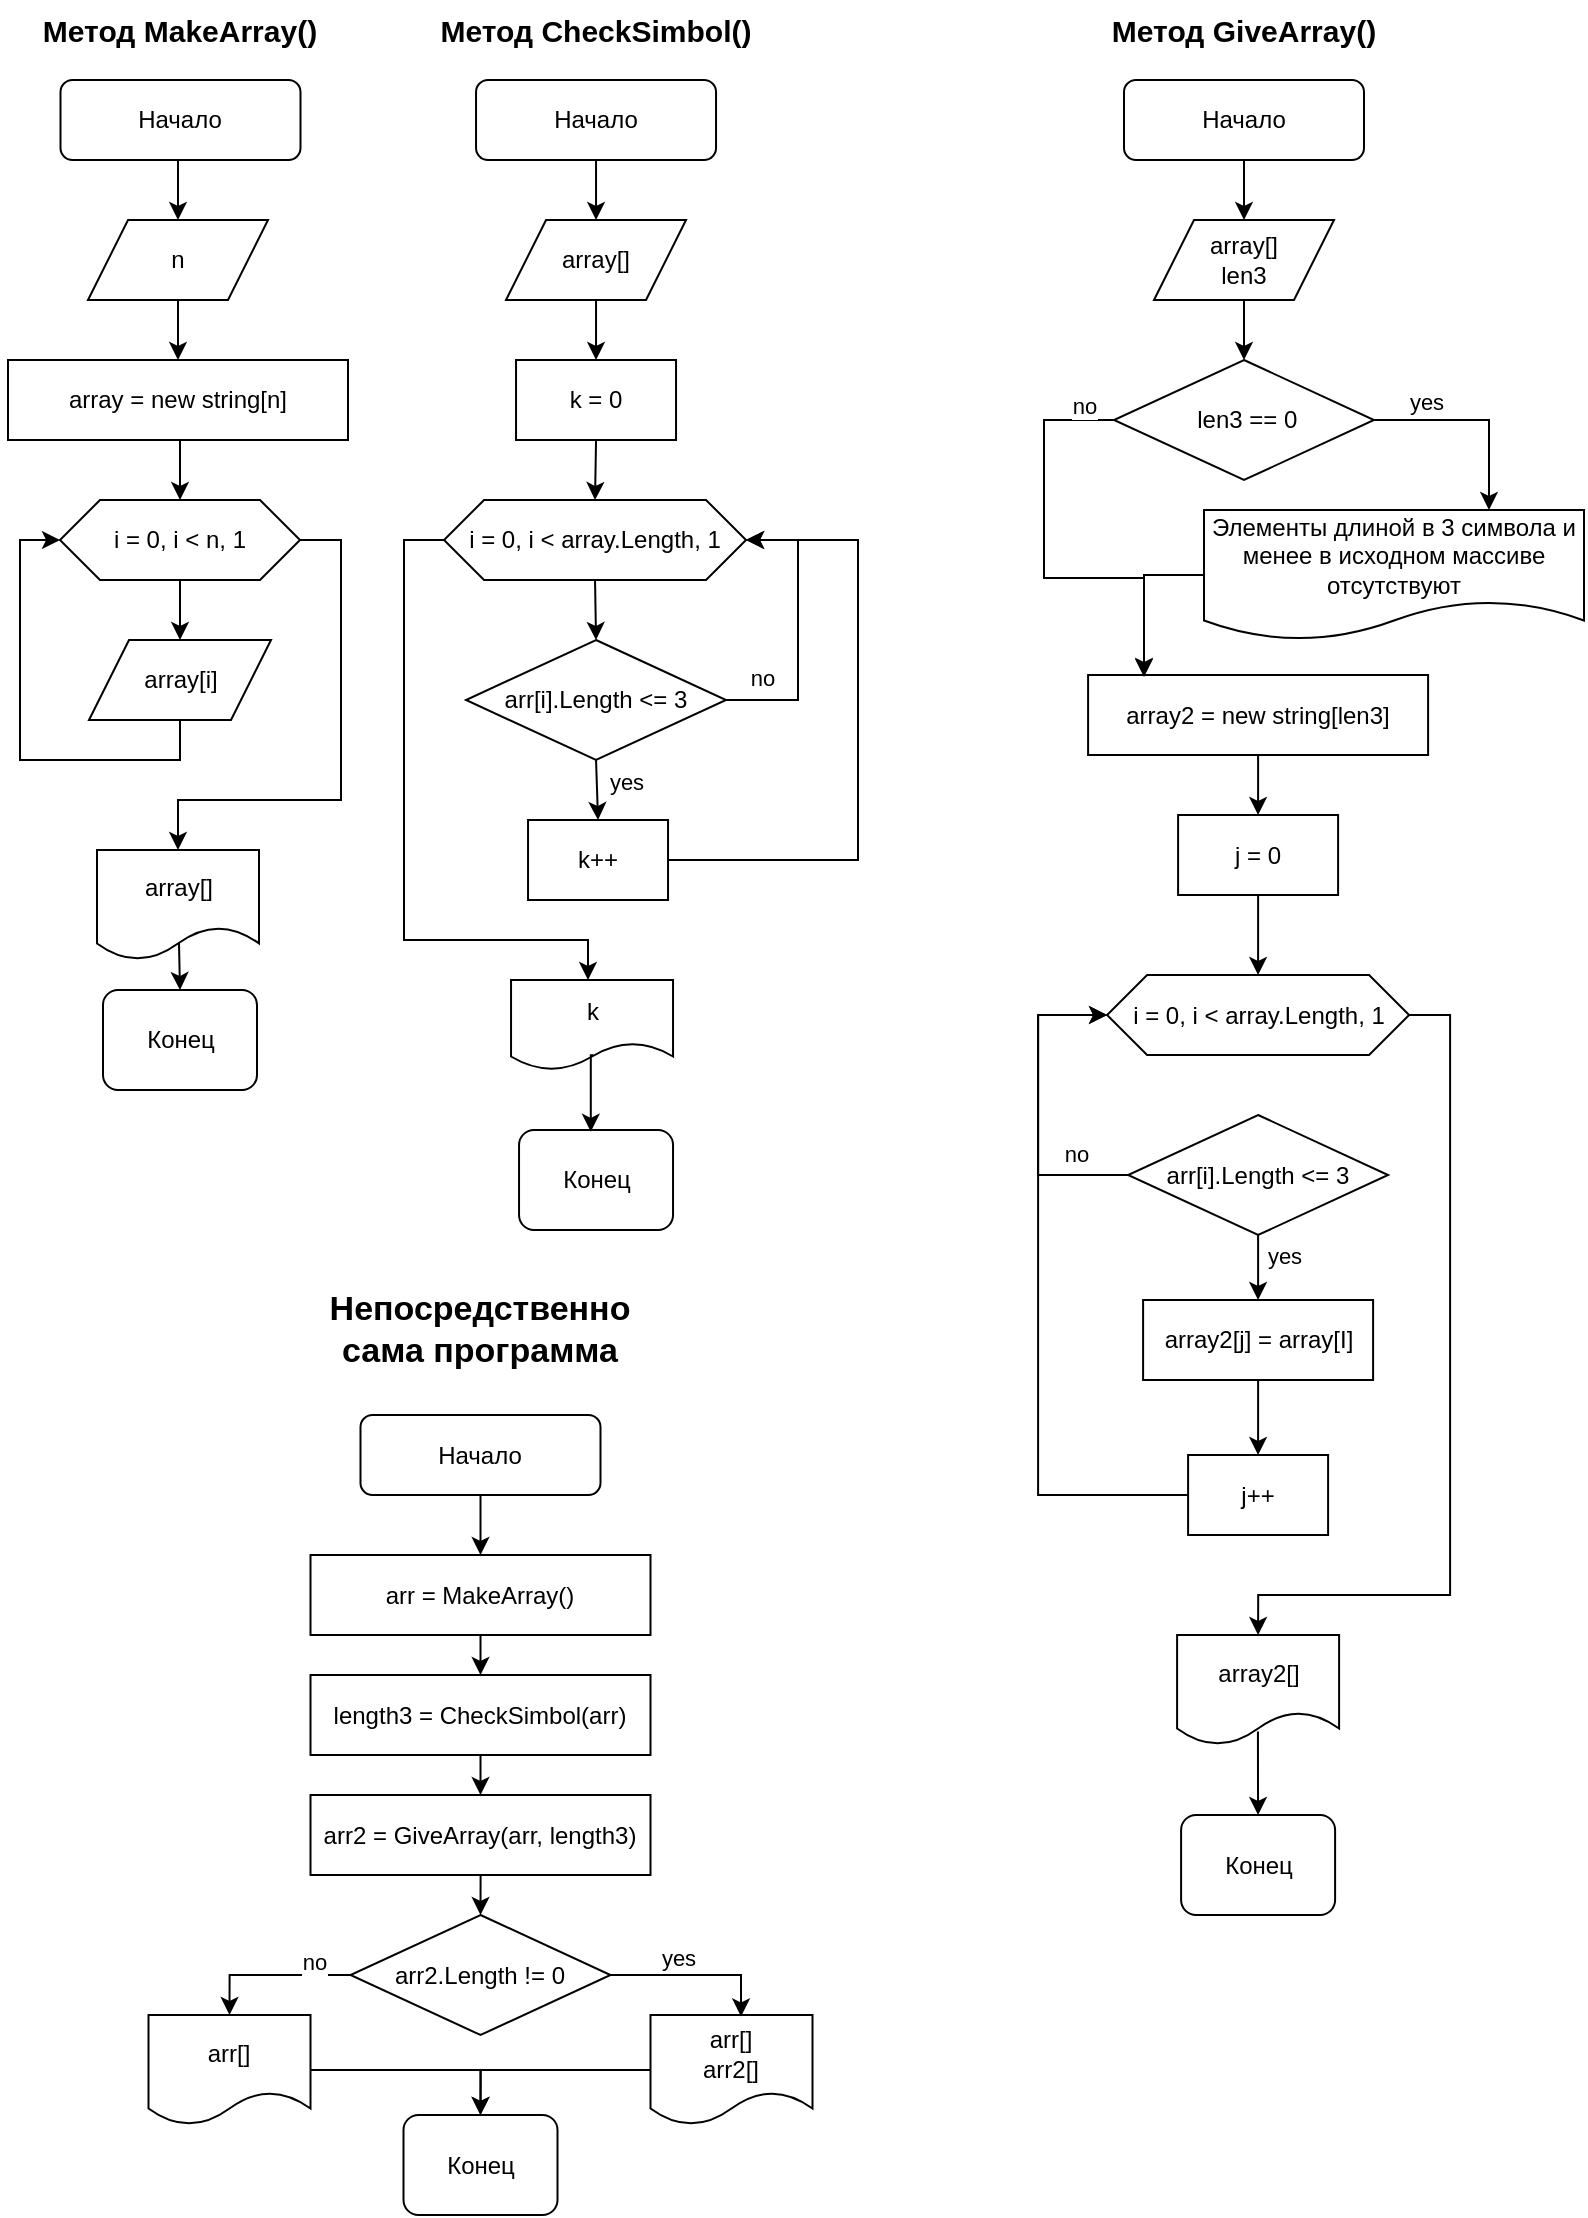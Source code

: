 <mxfile version="22.0.0" type="device">
  <diagram id="C5RBs43oDa-KdzZeNtuy" name="Page-1">
    <mxGraphModel dx="1029" dy="606" grid="1" gridSize="10" guides="1" tooltips="1" connect="1" arrows="1" fold="1" page="1" pageScale="1" pageWidth="827" pageHeight="1169" math="0" shadow="0">
      <root>
        <mxCell id="WIyWlLk6GJQsqaUBKTNV-0" />
        <mxCell id="WIyWlLk6GJQsqaUBKTNV-1" parent="WIyWlLk6GJQsqaUBKTNV-0" />
        <mxCell id="rwwByXTW9cGsVJ3n7Qkp-3" style="edgeStyle=orthogonalEdgeStyle;rounded=0;orthogonalLoop=1;jettySize=auto;html=1;exitX=0.5;exitY=1;exitDx=0;exitDy=0;entryX=0.5;entryY=0;entryDx=0;entryDy=0;" edge="1" parent="WIyWlLk6GJQsqaUBKTNV-1" source="WIyWlLk6GJQsqaUBKTNV-3" target="rwwByXTW9cGsVJ3n7Qkp-0">
          <mxGeometry relative="1" as="geometry" />
        </mxCell>
        <mxCell id="WIyWlLk6GJQsqaUBKTNV-3" value="Начало" style="rounded=1;whiteSpace=wrap;html=1;fontSize=12;glass=0;strokeWidth=1;shadow=0;" parent="WIyWlLk6GJQsqaUBKTNV-1" vertex="1">
          <mxGeometry x="48.25" y="60" width="120" height="40" as="geometry" />
        </mxCell>
        <mxCell id="rwwByXTW9cGsVJ3n7Qkp-57" style="edgeStyle=orthogonalEdgeStyle;rounded=0;orthogonalLoop=1;jettySize=auto;html=1;exitX=0.5;exitY=1;exitDx=0;exitDy=0;entryX=0.5;entryY=0;entryDx=0;entryDy=0;" edge="1" parent="WIyWlLk6GJQsqaUBKTNV-1" source="rwwByXTW9cGsVJ3n7Qkp-0" target="rwwByXTW9cGsVJ3n7Qkp-56">
          <mxGeometry relative="1" as="geometry" />
        </mxCell>
        <mxCell id="rwwByXTW9cGsVJ3n7Qkp-0" value="n" style="shape=parallelogram;perimeter=parallelogramPerimeter;whiteSpace=wrap;html=1;fixedSize=1;" vertex="1" parent="WIyWlLk6GJQsqaUBKTNV-1">
          <mxGeometry x="62" y="130" width="90" height="40" as="geometry" />
        </mxCell>
        <mxCell id="rwwByXTW9cGsVJ3n7Qkp-1" style="edgeStyle=orthogonalEdgeStyle;rounded=0;orthogonalLoop=1;jettySize=auto;html=1;exitX=0.5;exitY=1;exitDx=0;exitDy=0;" edge="1" parent="WIyWlLk6GJQsqaUBKTNV-1" source="rwwByXTW9cGsVJ3n7Qkp-0" target="rwwByXTW9cGsVJ3n7Qkp-0">
          <mxGeometry relative="1" as="geometry" />
        </mxCell>
        <mxCell id="rwwByXTW9cGsVJ3n7Qkp-7" style="edgeStyle=orthogonalEdgeStyle;rounded=0;orthogonalLoop=1;jettySize=auto;html=1;exitX=0.5;exitY=1;exitDx=0;exitDy=0;entryX=0.5;entryY=0;entryDx=0;entryDy=0;" edge="1" parent="WIyWlLk6GJQsqaUBKTNV-1" source="rwwByXTW9cGsVJ3n7Qkp-4" target="rwwByXTW9cGsVJ3n7Qkp-6">
          <mxGeometry relative="1" as="geometry" />
        </mxCell>
        <mxCell id="rwwByXTW9cGsVJ3n7Qkp-35" style="edgeStyle=orthogonalEdgeStyle;rounded=0;orthogonalLoop=1;jettySize=auto;html=1;exitX=1;exitY=0.5;exitDx=0;exitDy=0;entryX=0.5;entryY=0;entryDx=0;entryDy=0;" edge="1" parent="WIyWlLk6GJQsqaUBKTNV-1" source="rwwByXTW9cGsVJ3n7Qkp-4" target="rwwByXTW9cGsVJ3n7Qkp-34">
          <mxGeometry relative="1" as="geometry">
            <Array as="points">
              <mxPoint x="188.5" y="290" />
              <mxPoint x="188.5" y="420" />
              <mxPoint x="107.5" y="420" />
            </Array>
          </mxGeometry>
        </mxCell>
        <mxCell id="rwwByXTW9cGsVJ3n7Qkp-4" value="i = 0, i &amp;lt; n, 1" style="shape=hexagon;perimeter=hexagonPerimeter2;whiteSpace=wrap;html=1;fixedSize=1;" vertex="1" parent="WIyWlLk6GJQsqaUBKTNV-1">
          <mxGeometry x="48" y="270" width="120" height="40" as="geometry" />
        </mxCell>
        <mxCell id="rwwByXTW9cGsVJ3n7Qkp-8" style="edgeStyle=orthogonalEdgeStyle;rounded=0;orthogonalLoop=1;jettySize=auto;html=1;exitX=0.5;exitY=1;exitDx=0;exitDy=0;entryX=0;entryY=0.5;entryDx=0;entryDy=0;" edge="1" parent="WIyWlLk6GJQsqaUBKTNV-1" source="rwwByXTW9cGsVJ3n7Qkp-6" target="rwwByXTW9cGsVJ3n7Qkp-4">
          <mxGeometry relative="1" as="geometry" />
        </mxCell>
        <mxCell id="rwwByXTW9cGsVJ3n7Qkp-6" value="array[i]" style="shape=parallelogram;perimeter=parallelogramPerimeter;whiteSpace=wrap;html=1;fixedSize=1;" vertex="1" parent="WIyWlLk6GJQsqaUBKTNV-1">
          <mxGeometry x="62.5" y="340" width="91" height="40" as="geometry" />
        </mxCell>
        <mxCell id="rwwByXTW9cGsVJ3n7Qkp-48" style="edgeStyle=orthogonalEdgeStyle;rounded=0;orthogonalLoop=1;jettySize=auto;html=1;exitX=0.5;exitY=1;exitDx=0;exitDy=0;entryX=0.5;entryY=0;entryDx=0;entryDy=0;" edge="1" parent="WIyWlLk6GJQsqaUBKTNV-1" source="rwwByXTW9cGsVJ3n7Qkp-9" target="rwwByXTW9cGsVJ3n7Qkp-13">
          <mxGeometry relative="1" as="geometry" />
        </mxCell>
        <mxCell id="rwwByXTW9cGsVJ3n7Qkp-9" value="k = 0" style="rounded=0;whiteSpace=wrap;html=1;" vertex="1" parent="WIyWlLk6GJQsqaUBKTNV-1">
          <mxGeometry x="276.02" y="200" width="80" height="40" as="geometry" />
        </mxCell>
        <mxCell id="rwwByXTW9cGsVJ3n7Qkp-16" style="edgeStyle=orthogonalEdgeStyle;rounded=0;orthogonalLoop=1;jettySize=auto;html=1;exitX=0.5;exitY=1;exitDx=0;exitDy=0;entryX=0.5;entryY=0;entryDx=0;entryDy=0;" edge="1" parent="WIyWlLk6GJQsqaUBKTNV-1" source="rwwByXTW9cGsVJ3n7Qkp-13" target="rwwByXTW9cGsVJ3n7Qkp-15">
          <mxGeometry relative="1" as="geometry" />
        </mxCell>
        <mxCell id="rwwByXTW9cGsVJ3n7Qkp-45" style="edgeStyle=orthogonalEdgeStyle;rounded=0;orthogonalLoop=1;jettySize=auto;html=1;exitX=0;exitY=0.5;exitDx=0;exitDy=0;" edge="1" parent="WIyWlLk6GJQsqaUBKTNV-1" source="rwwByXTW9cGsVJ3n7Qkp-13">
          <mxGeometry relative="1" as="geometry">
            <mxPoint x="312.02" y="510" as="targetPoint" />
            <Array as="points">
              <mxPoint x="220.02" y="290" />
              <mxPoint x="220.02" y="490" />
              <mxPoint x="312.02" y="490" />
              <mxPoint x="312.02" y="510" />
            </Array>
          </mxGeometry>
        </mxCell>
        <mxCell id="rwwByXTW9cGsVJ3n7Qkp-13" value="i = 0, i &amp;lt; array.Length, 1" style="shape=hexagon;perimeter=hexagonPerimeter2;whiteSpace=wrap;html=1;fixedSize=1;" vertex="1" parent="WIyWlLk6GJQsqaUBKTNV-1">
          <mxGeometry x="240.02" y="270" width="151" height="40" as="geometry" />
        </mxCell>
        <mxCell id="rwwByXTW9cGsVJ3n7Qkp-18" style="edgeStyle=orthogonalEdgeStyle;rounded=0;orthogonalLoop=1;jettySize=auto;html=1;exitX=0.5;exitY=1;exitDx=0;exitDy=0;entryX=0.5;entryY=0;entryDx=0;entryDy=0;" edge="1" parent="WIyWlLk6GJQsqaUBKTNV-1" source="rwwByXTW9cGsVJ3n7Qkp-15" target="rwwByXTW9cGsVJ3n7Qkp-17">
          <mxGeometry relative="1" as="geometry" />
        </mxCell>
        <mxCell id="rwwByXTW9cGsVJ3n7Qkp-19" value="yes" style="edgeLabel;html=1;align=center;verticalAlign=middle;resizable=0;points=[];" vertex="1" connectable="0" parent="rwwByXTW9cGsVJ3n7Qkp-18">
          <mxGeometry x="-0.267" relative="1" as="geometry">
            <mxPoint x="14" as="offset" />
          </mxGeometry>
        </mxCell>
        <mxCell id="rwwByXTW9cGsVJ3n7Qkp-22" style="edgeStyle=orthogonalEdgeStyle;rounded=0;orthogonalLoop=1;jettySize=auto;html=1;exitX=1;exitY=0.5;exitDx=0;exitDy=0;entryX=1;entryY=0.5;entryDx=0;entryDy=0;" edge="1" parent="WIyWlLk6GJQsqaUBKTNV-1" source="rwwByXTW9cGsVJ3n7Qkp-15" target="rwwByXTW9cGsVJ3n7Qkp-13">
          <mxGeometry relative="1" as="geometry">
            <Array as="points">
              <mxPoint x="417.02" y="370" />
              <mxPoint x="417.02" y="290" />
            </Array>
          </mxGeometry>
        </mxCell>
        <mxCell id="rwwByXTW9cGsVJ3n7Qkp-23" value="no" style="edgeLabel;html=1;align=center;verticalAlign=middle;resizable=0;points=[];" vertex="1" connectable="0" parent="rwwByXTW9cGsVJ3n7Qkp-22">
          <mxGeometry x="-0.755" y="1" relative="1" as="geometry">
            <mxPoint y="-10" as="offset" />
          </mxGeometry>
        </mxCell>
        <mxCell id="rwwByXTW9cGsVJ3n7Qkp-15" value="arr[i].Length &amp;lt;= 3" style="rhombus;whiteSpace=wrap;html=1;" vertex="1" parent="WIyWlLk6GJQsqaUBKTNV-1">
          <mxGeometry x="251.02" y="340" width="130" height="60" as="geometry" />
        </mxCell>
        <mxCell id="rwwByXTW9cGsVJ3n7Qkp-21" style="edgeStyle=orthogonalEdgeStyle;rounded=0;orthogonalLoop=1;jettySize=auto;html=1;exitX=1;exitY=0.5;exitDx=0;exitDy=0;entryX=1;entryY=0.5;entryDx=0;entryDy=0;" edge="1" parent="WIyWlLk6GJQsqaUBKTNV-1" source="rwwByXTW9cGsVJ3n7Qkp-17" target="rwwByXTW9cGsVJ3n7Qkp-13">
          <mxGeometry relative="1" as="geometry">
            <Array as="points">
              <mxPoint x="447.02" y="450" />
              <mxPoint x="447.02" y="290" />
            </Array>
          </mxGeometry>
        </mxCell>
        <mxCell id="rwwByXTW9cGsVJ3n7Qkp-17" value="k++" style="rounded=0;whiteSpace=wrap;html=1;" vertex="1" parent="WIyWlLk6GJQsqaUBKTNV-1">
          <mxGeometry x="282.02" y="430" width="70" height="40" as="geometry" />
        </mxCell>
        <mxCell id="rwwByXTW9cGsVJ3n7Qkp-32" value="Метод MakeArray()" style="text;html=1;strokeColor=none;fillColor=none;align=center;verticalAlign=middle;whiteSpace=wrap;rounded=0;fontSize=15;fontStyle=1" vertex="1" parent="WIyWlLk6GJQsqaUBKTNV-1">
          <mxGeometry x="18.25" y="20" width="180" height="30" as="geometry" />
        </mxCell>
        <mxCell id="rwwByXTW9cGsVJ3n7Qkp-38" style="edgeStyle=orthogonalEdgeStyle;rounded=0;orthogonalLoop=1;jettySize=auto;html=1;entryX=0.5;entryY=0;entryDx=0;entryDy=0;exitX=0.506;exitY=0.836;exitDx=0;exitDy=0;exitPerimeter=0;" edge="1" parent="WIyWlLk6GJQsqaUBKTNV-1" source="rwwByXTW9cGsVJ3n7Qkp-34" target="rwwByXTW9cGsVJ3n7Qkp-36">
          <mxGeometry relative="1" as="geometry" />
        </mxCell>
        <mxCell id="rwwByXTW9cGsVJ3n7Qkp-34" value="array[]" style="shape=document;whiteSpace=wrap;html=1;boundedLbl=1;" vertex="1" parent="WIyWlLk6GJQsqaUBKTNV-1">
          <mxGeometry x="66.5" y="445" width="81" height="55" as="geometry" />
        </mxCell>
        <mxCell id="rwwByXTW9cGsVJ3n7Qkp-36" value="Конец" style="rounded=1;whiteSpace=wrap;html=1;" vertex="1" parent="WIyWlLk6GJQsqaUBKTNV-1">
          <mxGeometry x="69.5" y="515" width="77" height="50" as="geometry" />
        </mxCell>
        <mxCell id="rwwByXTW9cGsVJ3n7Qkp-39" value="Метод CheckSimbol()" style="text;html=1;strokeColor=none;fillColor=none;align=center;verticalAlign=middle;whiteSpace=wrap;rounded=0;fontSize=15;fontStyle=1" vertex="1" parent="WIyWlLk6GJQsqaUBKTNV-1">
          <mxGeometry x="226.02" y="20" width="180" height="30" as="geometry" />
        </mxCell>
        <mxCell id="rwwByXTW9cGsVJ3n7Qkp-46" style="edgeStyle=orthogonalEdgeStyle;rounded=0;orthogonalLoop=1;jettySize=auto;html=1;exitX=0.5;exitY=1;exitDx=0;exitDy=0;entryX=0.5;entryY=0;entryDx=0;entryDy=0;" edge="1" parent="WIyWlLk6GJQsqaUBKTNV-1" source="rwwByXTW9cGsVJ3n7Qkp-40" target="rwwByXTW9cGsVJ3n7Qkp-41">
          <mxGeometry relative="1" as="geometry" />
        </mxCell>
        <mxCell id="rwwByXTW9cGsVJ3n7Qkp-40" value="Начало" style="rounded=1;whiteSpace=wrap;html=1;fontSize=12;glass=0;strokeWidth=1;shadow=0;" vertex="1" parent="WIyWlLk6GJQsqaUBKTNV-1">
          <mxGeometry x="256.02" y="60" width="120" height="40" as="geometry" />
        </mxCell>
        <mxCell id="rwwByXTW9cGsVJ3n7Qkp-47" style="edgeStyle=orthogonalEdgeStyle;rounded=0;orthogonalLoop=1;jettySize=auto;html=1;exitX=0.5;exitY=1;exitDx=0;exitDy=0;entryX=0.5;entryY=0;entryDx=0;entryDy=0;" edge="1" parent="WIyWlLk6GJQsqaUBKTNV-1" source="rwwByXTW9cGsVJ3n7Qkp-41" target="rwwByXTW9cGsVJ3n7Qkp-9">
          <mxGeometry relative="1" as="geometry" />
        </mxCell>
        <mxCell id="rwwByXTW9cGsVJ3n7Qkp-41" value="array[]" style="shape=parallelogram;perimeter=parallelogramPerimeter;whiteSpace=wrap;html=1;fixedSize=1;" vertex="1" parent="WIyWlLk6GJQsqaUBKTNV-1">
          <mxGeometry x="271.02" y="130" width="90" height="40" as="geometry" />
        </mxCell>
        <mxCell id="rwwByXTW9cGsVJ3n7Qkp-42" value="k" style="shape=document;whiteSpace=wrap;html=1;boundedLbl=1;" vertex="1" parent="WIyWlLk6GJQsqaUBKTNV-1">
          <mxGeometry x="273.52" y="510" width="81" height="45" as="geometry" />
        </mxCell>
        <mxCell id="rwwByXTW9cGsVJ3n7Qkp-49" value="Конец" style="rounded=1;whiteSpace=wrap;html=1;" vertex="1" parent="WIyWlLk6GJQsqaUBKTNV-1">
          <mxGeometry x="277.52" y="585" width="77" height="50" as="geometry" />
        </mxCell>
        <mxCell id="rwwByXTW9cGsVJ3n7Qkp-50" style="edgeStyle=orthogonalEdgeStyle;rounded=0;orthogonalLoop=1;jettySize=auto;html=1;entryX=0.466;entryY=0.018;entryDx=0;entryDy=0;entryPerimeter=0;exitX=0.509;exitY=0.835;exitDx=0;exitDy=0;exitPerimeter=0;" edge="1" parent="WIyWlLk6GJQsqaUBKTNV-1" source="rwwByXTW9cGsVJ3n7Qkp-42" target="rwwByXTW9cGsVJ3n7Qkp-49">
          <mxGeometry relative="1" as="geometry" />
        </mxCell>
        <mxCell id="rwwByXTW9cGsVJ3n7Qkp-51" value="Метод GiveArray()" style="text;html=1;strokeColor=none;fillColor=none;align=center;verticalAlign=middle;whiteSpace=wrap;rounded=0;fontSize=15;fontStyle=1" vertex="1" parent="WIyWlLk6GJQsqaUBKTNV-1">
          <mxGeometry x="550" y="20" width="180" height="30" as="geometry" />
        </mxCell>
        <mxCell id="rwwByXTW9cGsVJ3n7Qkp-59" style="edgeStyle=orthogonalEdgeStyle;rounded=0;orthogonalLoop=1;jettySize=auto;html=1;exitX=0.5;exitY=1;exitDx=0;exitDy=0;entryX=0.5;entryY=0;entryDx=0;entryDy=0;" edge="1" parent="WIyWlLk6GJQsqaUBKTNV-1" source="rwwByXTW9cGsVJ3n7Qkp-52" target="rwwByXTW9cGsVJ3n7Qkp-53">
          <mxGeometry relative="1" as="geometry" />
        </mxCell>
        <mxCell id="rwwByXTW9cGsVJ3n7Qkp-52" value="Начало" style="rounded=1;whiteSpace=wrap;html=1;fontSize=12;glass=0;strokeWidth=1;shadow=0;" vertex="1" parent="WIyWlLk6GJQsqaUBKTNV-1">
          <mxGeometry x="580" y="60" width="120" height="40" as="geometry" />
        </mxCell>
        <mxCell id="rwwByXTW9cGsVJ3n7Qkp-109" style="edgeStyle=orthogonalEdgeStyle;rounded=0;orthogonalLoop=1;jettySize=auto;html=1;exitX=0.5;exitY=1;exitDx=0;exitDy=0;entryX=0.5;entryY=0;entryDx=0;entryDy=0;" edge="1" parent="WIyWlLk6GJQsqaUBKTNV-1" source="rwwByXTW9cGsVJ3n7Qkp-53" target="rwwByXTW9cGsVJ3n7Qkp-108">
          <mxGeometry relative="1" as="geometry" />
        </mxCell>
        <mxCell id="rwwByXTW9cGsVJ3n7Qkp-53" value="array[]&lt;br&gt;len3" style="shape=parallelogram;perimeter=parallelogramPerimeter;whiteSpace=wrap;html=1;fixedSize=1;" vertex="1" parent="WIyWlLk6GJQsqaUBKTNV-1">
          <mxGeometry x="595" y="130" width="90" height="40" as="geometry" />
        </mxCell>
        <mxCell id="rwwByXTW9cGsVJ3n7Qkp-75" style="edgeStyle=orthogonalEdgeStyle;rounded=0;orthogonalLoop=1;jettySize=auto;html=1;exitX=0.5;exitY=1;exitDx=0;exitDy=0;entryX=0.5;entryY=0;entryDx=0;entryDy=0;" edge="1" parent="WIyWlLk6GJQsqaUBKTNV-1" source="rwwByXTW9cGsVJ3n7Qkp-54" target="rwwByXTW9cGsVJ3n7Qkp-62">
          <mxGeometry relative="1" as="geometry" />
        </mxCell>
        <mxCell id="rwwByXTW9cGsVJ3n7Qkp-54" value="j = 0" style="rounded=0;whiteSpace=wrap;html=1;" vertex="1" parent="WIyWlLk6GJQsqaUBKTNV-1">
          <mxGeometry x="607.05" y="427.5" width="80" height="40" as="geometry" />
        </mxCell>
        <mxCell id="rwwByXTW9cGsVJ3n7Qkp-93" style="edgeStyle=orthogonalEdgeStyle;rounded=0;orthogonalLoop=1;jettySize=auto;html=1;exitX=0.5;exitY=1;exitDx=0;exitDy=0;entryX=0.5;entryY=0;entryDx=0;entryDy=0;" edge="1" parent="WIyWlLk6GJQsqaUBKTNV-1" source="rwwByXTW9cGsVJ3n7Qkp-55" target="rwwByXTW9cGsVJ3n7Qkp-54">
          <mxGeometry relative="1" as="geometry" />
        </mxCell>
        <mxCell id="rwwByXTW9cGsVJ3n7Qkp-55" value="array2 = new string[len3]" style="rounded=0;whiteSpace=wrap;html=1;" vertex="1" parent="WIyWlLk6GJQsqaUBKTNV-1">
          <mxGeometry x="562.05" y="357.5" width="170" height="40" as="geometry" />
        </mxCell>
        <mxCell id="rwwByXTW9cGsVJ3n7Qkp-58" style="edgeStyle=orthogonalEdgeStyle;rounded=0;orthogonalLoop=1;jettySize=auto;html=1;exitX=0.5;exitY=1;exitDx=0;exitDy=0;entryX=0.5;entryY=0;entryDx=0;entryDy=0;" edge="1" parent="WIyWlLk6GJQsqaUBKTNV-1" source="rwwByXTW9cGsVJ3n7Qkp-56" target="rwwByXTW9cGsVJ3n7Qkp-4">
          <mxGeometry relative="1" as="geometry" />
        </mxCell>
        <mxCell id="rwwByXTW9cGsVJ3n7Qkp-56" value="array = new string[n]" style="rounded=0;whiteSpace=wrap;html=1;" vertex="1" parent="WIyWlLk6GJQsqaUBKTNV-1">
          <mxGeometry x="22" y="200" width="170" height="40" as="geometry" />
        </mxCell>
        <mxCell id="rwwByXTW9cGsVJ3n7Qkp-74" style="edgeStyle=orthogonalEdgeStyle;rounded=0;orthogonalLoop=1;jettySize=auto;html=1;exitX=1;exitY=0.5;exitDx=0;exitDy=0;entryX=0.5;entryY=0;entryDx=0;entryDy=0;" edge="1" parent="WIyWlLk6GJQsqaUBKTNV-1" source="rwwByXTW9cGsVJ3n7Qkp-62" target="rwwByXTW9cGsVJ3n7Qkp-72">
          <mxGeometry relative="1" as="geometry">
            <Array as="points">
              <mxPoint x="743.05" y="527.5" />
              <mxPoint x="743.05" y="817.5" />
              <mxPoint x="647.05" y="817.5" />
            </Array>
          </mxGeometry>
        </mxCell>
        <mxCell id="rwwByXTW9cGsVJ3n7Qkp-62" value="i = 0, i &amp;lt; array.Length, 1" style="shape=hexagon;perimeter=hexagonPerimeter2;whiteSpace=wrap;html=1;fixedSize=1;" vertex="1" parent="WIyWlLk6GJQsqaUBKTNV-1">
          <mxGeometry x="571.55" y="507.5" width="151" height="40" as="geometry" />
        </mxCell>
        <mxCell id="rwwByXTW9cGsVJ3n7Qkp-66" style="edgeStyle=orthogonalEdgeStyle;rounded=0;orthogonalLoop=1;jettySize=auto;html=1;exitX=0.5;exitY=1;exitDx=0;exitDy=0;entryX=0.5;entryY=0;entryDx=0;entryDy=0;" edge="1" parent="WIyWlLk6GJQsqaUBKTNV-1" source="rwwByXTW9cGsVJ3n7Qkp-63" target="rwwByXTW9cGsVJ3n7Qkp-64">
          <mxGeometry relative="1" as="geometry" />
        </mxCell>
        <mxCell id="rwwByXTW9cGsVJ3n7Qkp-67" value="yes" style="edgeLabel;html=1;align=center;verticalAlign=middle;resizable=0;points=[];" vertex="1" connectable="0" parent="rwwByXTW9cGsVJ3n7Qkp-66">
          <mxGeometry x="-0.352" y="2" relative="1" as="geometry">
            <mxPoint x="11" as="offset" />
          </mxGeometry>
        </mxCell>
        <mxCell id="rwwByXTW9cGsVJ3n7Qkp-68" style="edgeStyle=orthogonalEdgeStyle;rounded=0;orthogonalLoop=1;jettySize=auto;html=1;exitX=0;exitY=0.5;exitDx=0;exitDy=0;entryX=0;entryY=0.5;entryDx=0;entryDy=0;" edge="1" parent="WIyWlLk6GJQsqaUBKTNV-1" source="rwwByXTW9cGsVJ3n7Qkp-63" target="rwwByXTW9cGsVJ3n7Qkp-62">
          <mxGeometry relative="1" as="geometry">
            <Array as="points">
              <mxPoint x="537.05" y="607.5" />
              <mxPoint x="537.05" y="527.5" />
            </Array>
          </mxGeometry>
        </mxCell>
        <mxCell id="rwwByXTW9cGsVJ3n7Qkp-69" value="no" style="edgeLabel;html=1;align=center;verticalAlign=middle;resizable=0;points=[];" vertex="1" connectable="0" parent="rwwByXTW9cGsVJ3n7Qkp-68">
          <mxGeometry x="-0.584" relative="1" as="geometry">
            <mxPoint x="7" y="-11" as="offset" />
          </mxGeometry>
        </mxCell>
        <mxCell id="rwwByXTW9cGsVJ3n7Qkp-63" value="arr[i].Length &amp;lt;= 3" style="rhombus;whiteSpace=wrap;html=1;" vertex="1" parent="WIyWlLk6GJQsqaUBKTNV-1">
          <mxGeometry x="582.05" y="577.5" width="130" height="60" as="geometry" />
        </mxCell>
        <mxCell id="rwwByXTW9cGsVJ3n7Qkp-70" style="edgeStyle=orthogonalEdgeStyle;rounded=0;orthogonalLoop=1;jettySize=auto;html=1;exitX=0.5;exitY=1;exitDx=0;exitDy=0;entryX=0.5;entryY=0;entryDx=0;entryDy=0;" edge="1" parent="WIyWlLk6GJQsqaUBKTNV-1" source="rwwByXTW9cGsVJ3n7Qkp-64" target="rwwByXTW9cGsVJ3n7Qkp-65">
          <mxGeometry relative="1" as="geometry" />
        </mxCell>
        <mxCell id="rwwByXTW9cGsVJ3n7Qkp-64" value="array2[j] = array[I]" style="rounded=0;whiteSpace=wrap;html=1;" vertex="1" parent="WIyWlLk6GJQsqaUBKTNV-1">
          <mxGeometry x="589.55" y="670" width="115" height="40" as="geometry" />
        </mxCell>
        <mxCell id="rwwByXTW9cGsVJ3n7Qkp-71" style="edgeStyle=orthogonalEdgeStyle;rounded=0;orthogonalLoop=1;jettySize=auto;html=1;exitX=0;exitY=0.5;exitDx=0;exitDy=0;entryX=0;entryY=0.5;entryDx=0;entryDy=0;" edge="1" parent="WIyWlLk6GJQsqaUBKTNV-1" source="rwwByXTW9cGsVJ3n7Qkp-65" target="rwwByXTW9cGsVJ3n7Qkp-62">
          <mxGeometry relative="1" as="geometry">
            <Array as="points">
              <mxPoint x="537.05" y="767.5" />
              <mxPoint x="537.05" y="527.5" />
            </Array>
          </mxGeometry>
        </mxCell>
        <mxCell id="rwwByXTW9cGsVJ3n7Qkp-65" value="j++" style="rounded=0;whiteSpace=wrap;html=1;" vertex="1" parent="WIyWlLk6GJQsqaUBKTNV-1">
          <mxGeometry x="612.05" y="747.5" width="70" height="40" as="geometry" />
        </mxCell>
        <mxCell id="rwwByXTW9cGsVJ3n7Qkp-77" style="edgeStyle=orthogonalEdgeStyle;rounded=0;orthogonalLoop=1;jettySize=auto;html=1;entryX=0.5;entryY=0;entryDx=0;entryDy=0;exitX=0.499;exitY=0.877;exitDx=0;exitDy=0;exitPerimeter=0;" edge="1" parent="WIyWlLk6GJQsqaUBKTNV-1" source="rwwByXTW9cGsVJ3n7Qkp-72" target="rwwByXTW9cGsVJ3n7Qkp-76">
          <mxGeometry relative="1" as="geometry" />
        </mxCell>
        <mxCell id="rwwByXTW9cGsVJ3n7Qkp-72" value="array2[]" style="shape=document;whiteSpace=wrap;html=1;boundedLbl=1;" vertex="1" parent="WIyWlLk6GJQsqaUBKTNV-1">
          <mxGeometry x="606.55" y="837.5" width="81" height="55" as="geometry" />
        </mxCell>
        <mxCell id="rwwByXTW9cGsVJ3n7Qkp-76" value="Конец" style="rounded=1;whiteSpace=wrap;html=1;" vertex="1" parent="WIyWlLk6GJQsqaUBKTNV-1">
          <mxGeometry x="608.55" y="927.5" width="77" height="50" as="geometry" />
        </mxCell>
        <mxCell id="rwwByXTW9cGsVJ3n7Qkp-78" value="Непосредственно сама программа" style="text;html=1;strokeColor=none;fillColor=none;align=center;verticalAlign=middle;whiteSpace=wrap;rounded=0;fontSize=17;fontStyle=1" vertex="1" parent="WIyWlLk6GJQsqaUBKTNV-1">
          <mxGeometry x="168.25" y="670" width="180" height="30" as="geometry" />
        </mxCell>
        <mxCell id="rwwByXTW9cGsVJ3n7Qkp-79" value="Начало" style="rounded=1;whiteSpace=wrap;html=1;fontSize=12;glass=0;strokeWidth=1;shadow=0;" vertex="1" parent="WIyWlLk6GJQsqaUBKTNV-1">
          <mxGeometry x="198.25" y="727.5" width="120" height="40" as="geometry" />
        </mxCell>
        <mxCell id="rwwByXTW9cGsVJ3n7Qkp-94" style="edgeStyle=orthogonalEdgeStyle;rounded=0;orthogonalLoop=1;jettySize=auto;html=1;exitX=0.5;exitY=1;exitDx=0;exitDy=0;entryX=0.5;entryY=0;entryDx=0;entryDy=0;" edge="1" parent="WIyWlLk6GJQsqaUBKTNV-1" source="rwwByXTW9cGsVJ3n7Qkp-80" target="rwwByXTW9cGsVJ3n7Qkp-82">
          <mxGeometry relative="1" as="geometry" />
        </mxCell>
        <mxCell id="rwwByXTW9cGsVJ3n7Qkp-80" value="arr = MakeArray()" style="rounded=0;whiteSpace=wrap;html=1;" vertex="1" parent="WIyWlLk6GJQsqaUBKTNV-1">
          <mxGeometry x="173.25" y="797.5" width="170" height="40" as="geometry" />
        </mxCell>
        <mxCell id="rwwByXTW9cGsVJ3n7Qkp-81" style="edgeStyle=orthogonalEdgeStyle;rounded=0;orthogonalLoop=1;jettySize=auto;html=1;exitX=0.5;exitY=1;exitDx=0;exitDy=0;entryX=0.5;entryY=0;entryDx=0;entryDy=0;" edge="1" parent="WIyWlLk6GJQsqaUBKTNV-1" source="rwwByXTW9cGsVJ3n7Qkp-79" target="rwwByXTW9cGsVJ3n7Qkp-80">
          <mxGeometry relative="1" as="geometry" />
        </mxCell>
        <mxCell id="rwwByXTW9cGsVJ3n7Qkp-96" style="edgeStyle=orthogonalEdgeStyle;rounded=0;orthogonalLoop=1;jettySize=auto;html=1;exitX=0.5;exitY=1;exitDx=0;exitDy=0;entryX=0.5;entryY=0;entryDx=0;entryDy=0;" edge="1" parent="WIyWlLk6GJQsqaUBKTNV-1" source="rwwByXTW9cGsVJ3n7Qkp-82" target="rwwByXTW9cGsVJ3n7Qkp-95">
          <mxGeometry relative="1" as="geometry" />
        </mxCell>
        <mxCell id="rwwByXTW9cGsVJ3n7Qkp-82" value="length3 = CheckSimbol(arr)" style="rounded=0;whiteSpace=wrap;html=1;" vertex="1" parent="WIyWlLk6GJQsqaUBKTNV-1">
          <mxGeometry x="173.25" y="857.5" width="170" height="40" as="geometry" />
        </mxCell>
        <mxCell id="rwwByXTW9cGsVJ3n7Qkp-95" value="arr2 = GiveArray(arr, length3)" style="rounded=0;whiteSpace=wrap;html=1;" vertex="1" parent="WIyWlLk6GJQsqaUBKTNV-1">
          <mxGeometry x="173.25" y="917.5" width="170" height="40" as="geometry" />
        </mxCell>
        <mxCell id="rwwByXTW9cGsVJ3n7Qkp-103" style="edgeStyle=orthogonalEdgeStyle;rounded=0;orthogonalLoop=1;jettySize=auto;html=1;exitX=0;exitY=0.5;exitDx=0;exitDy=0;entryX=0.5;entryY=0;entryDx=0;entryDy=0;" edge="1" parent="WIyWlLk6GJQsqaUBKTNV-1" source="rwwByXTW9cGsVJ3n7Qkp-97" target="rwwByXTW9cGsVJ3n7Qkp-102">
          <mxGeometry relative="1" as="geometry" />
        </mxCell>
        <mxCell id="rwwByXTW9cGsVJ3n7Qkp-104" value="no" style="edgeLabel;html=1;align=center;verticalAlign=middle;resizable=0;points=[];" vertex="1" connectable="0" parent="rwwByXTW9cGsVJ3n7Qkp-103">
          <mxGeometry x="-0.536" relative="1" as="geometry">
            <mxPoint y="-7" as="offset" />
          </mxGeometry>
        </mxCell>
        <mxCell id="rwwByXTW9cGsVJ3n7Qkp-97" value="arr2.Length != 0" style="rhombus;whiteSpace=wrap;html=1;" vertex="1" parent="WIyWlLk6GJQsqaUBKTNV-1">
          <mxGeometry x="193.25" y="977.5" width="130" height="60" as="geometry" />
        </mxCell>
        <mxCell id="rwwByXTW9cGsVJ3n7Qkp-98" style="edgeStyle=orthogonalEdgeStyle;rounded=0;orthogonalLoop=1;jettySize=auto;html=1;entryX=0.5;entryY=0;entryDx=0;entryDy=0;" edge="1" parent="WIyWlLk6GJQsqaUBKTNV-1" target="rwwByXTW9cGsVJ3n7Qkp-97">
          <mxGeometry relative="1" as="geometry">
            <mxPoint x="260" y="957.5" as="sourcePoint" />
          </mxGeometry>
        </mxCell>
        <mxCell id="rwwByXTW9cGsVJ3n7Qkp-107" style="edgeStyle=orthogonalEdgeStyle;rounded=0;orthogonalLoop=1;jettySize=auto;html=1;exitX=0;exitY=0.5;exitDx=0;exitDy=0;entryX=0.5;entryY=0;entryDx=0;entryDy=0;" edge="1" parent="WIyWlLk6GJQsqaUBKTNV-1" source="rwwByXTW9cGsVJ3n7Qkp-99" target="rwwByXTW9cGsVJ3n7Qkp-105">
          <mxGeometry relative="1" as="geometry" />
        </mxCell>
        <mxCell id="rwwByXTW9cGsVJ3n7Qkp-99" value="arr[]&lt;br&gt;arr2[]" style="shape=document;whiteSpace=wrap;html=1;boundedLbl=1;" vertex="1" parent="WIyWlLk6GJQsqaUBKTNV-1">
          <mxGeometry x="343.25" y="1027.5" width="81" height="55" as="geometry" />
        </mxCell>
        <mxCell id="rwwByXTW9cGsVJ3n7Qkp-100" style="edgeStyle=orthogonalEdgeStyle;rounded=0;orthogonalLoop=1;jettySize=auto;html=1;exitX=1;exitY=0.5;exitDx=0;exitDy=0;entryX=0.559;entryY=0.013;entryDx=0;entryDy=0;entryPerimeter=0;" edge="1" parent="WIyWlLk6GJQsqaUBKTNV-1" source="rwwByXTW9cGsVJ3n7Qkp-97" target="rwwByXTW9cGsVJ3n7Qkp-99">
          <mxGeometry relative="1" as="geometry" />
        </mxCell>
        <mxCell id="rwwByXTW9cGsVJ3n7Qkp-101" value="yes" style="edgeLabel;html=1;align=center;verticalAlign=middle;resizable=0;points=[];" vertex="1" connectable="0" parent="rwwByXTW9cGsVJ3n7Qkp-100">
          <mxGeometry x="-0.238" relative="1" as="geometry">
            <mxPoint y="-9" as="offset" />
          </mxGeometry>
        </mxCell>
        <mxCell id="rwwByXTW9cGsVJ3n7Qkp-106" style="edgeStyle=orthogonalEdgeStyle;rounded=0;orthogonalLoop=1;jettySize=auto;html=1;exitX=1;exitY=0.5;exitDx=0;exitDy=0;entryX=0.5;entryY=0;entryDx=0;entryDy=0;" edge="1" parent="WIyWlLk6GJQsqaUBKTNV-1" source="rwwByXTW9cGsVJ3n7Qkp-102" target="rwwByXTW9cGsVJ3n7Qkp-105">
          <mxGeometry relative="1" as="geometry" />
        </mxCell>
        <mxCell id="rwwByXTW9cGsVJ3n7Qkp-102" value="arr[]" style="shape=document;whiteSpace=wrap;html=1;boundedLbl=1;" vertex="1" parent="WIyWlLk6GJQsqaUBKTNV-1">
          <mxGeometry x="92.25" y="1027.5" width="81" height="55" as="geometry" />
        </mxCell>
        <mxCell id="rwwByXTW9cGsVJ3n7Qkp-105" value="Конец" style="rounded=1;whiteSpace=wrap;html=1;" vertex="1" parent="WIyWlLk6GJQsqaUBKTNV-1">
          <mxGeometry x="219.75" y="1077.5" width="77" height="50" as="geometry" />
        </mxCell>
        <mxCell id="rwwByXTW9cGsVJ3n7Qkp-113" style="edgeStyle=orthogonalEdgeStyle;rounded=0;orthogonalLoop=1;jettySize=auto;html=1;exitX=1;exitY=0.5;exitDx=0;exitDy=0;entryX=0.75;entryY=0;entryDx=0;entryDy=0;" edge="1" parent="WIyWlLk6GJQsqaUBKTNV-1" source="rwwByXTW9cGsVJ3n7Qkp-108" target="rwwByXTW9cGsVJ3n7Qkp-112">
          <mxGeometry relative="1" as="geometry" />
        </mxCell>
        <mxCell id="rwwByXTW9cGsVJ3n7Qkp-114" value="yes" style="edgeLabel;html=1;align=center;verticalAlign=middle;resizable=0;points=[];" vertex="1" connectable="0" parent="rwwByXTW9cGsVJ3n7Qkp-113">
          <mxGeometry x="-0.493" relative="1" as="geometry">
            <mxPoint y="-9" as="offset" />
          </mxGeometry>
        </mxCell>
        <mxCell id="rwwByXTW9cGsVJ3n7Qkp-117" style="edgeStyle=orthogonalEdgeStyle;rounded=0;orthogonalLoop=1;jettySize=auto;html=1;exitX=0;exitY=0.5;exitDx=0;exitDy=0;" edge="1" parent="WIyWlLk6GJQsqaUBKTNV-1" source="rwwByXTW9cGsVJ3n7Qkp-108">
          <mxGeometry relative="1" as="geometry">
            <mxPoint x="590" y="358" as="targetPoint" />
            <Array as="points">
              <mxPoint x="540" y="230" />
              <mxPoint x="540" y="309" />
              <mxPoint x="590" y="309" />
              <mxPoint x="590" y="358" />
            </Array>
          </mxGeometry>
        </mxCell>
        <mxCell id="rwwByXTW9cGsVJ3n7Qkp-118" value="no" style="edgeLabel;html=1;align=center;verticalAlign=middle;resizable=0;points=[];" vertex="1" connectable="0" parent="rwwByXTW9cGsVJ3n7Qkp-117">
          <mxGeometry x="-0.884" relative="1" as="geometry">
            <mxPoint x="-3" y="-7" as="offset" />
          </mxGeometry>
        </mxCell>
        <mxCell id="rwwByXTW9cGsVJ3n7Qkp-108" value="&amp;nbsp;len3 == 0" style="rhombus;whiteSpace=wrap;html=1;" vertex="1" parent="WIyWlLk6GJQsqaUBKTNV-1">
          <mxGeometry x="575" y="200" width="130" height="60" as="geometry" />
        </mxCell>
        <mxCell id="rwwByXTW9cGsVJ3n7Qkp-112" value="Элементы длиной в 3 символа и менее в исходном массиве отсутствуют" style="shape=document;whiteSpace=wrap;html=1;boundedLbl=1;" vertex="1" parent="WIyWlLk6GJQsqaUBKTNV-1">
          <mxGeometry x="620" y="275" width="190" height="65" as="geometry" />
        </mxCell>
        <mxCell id="rwwByXTW9cGsVJ3n7Qkp-115" style="edgeStyle=orthogonalEdgeStyle;rounded=0;orthogonalLoop=1;jettySize=auto;html=1;exitX=0;exitY=0.5;exitDx=0;exitDy=0;entryX=0.17;entryY=0.026;entryDx=0;entryDy=0;entryPerimeter=0;" edge="1" parent="WIyWlLk6GJQsqaUBKTNV-1" source="rwwByXTW9cGsVJ3n7Qkp-112" target="rwwByXTW9cGsVJ3n7Qkp-55">
          <mxGeometry relative="1" as="geometry">
            <Array as="points">
              <mxPoint x="590" y="308" />
              <mxPoint x="590" y="358" />
            </Array>
          </mxGeometry>
        </mxCell>
      </root>
    </mxGraphModel>
  </diagram>
</mxfile>
